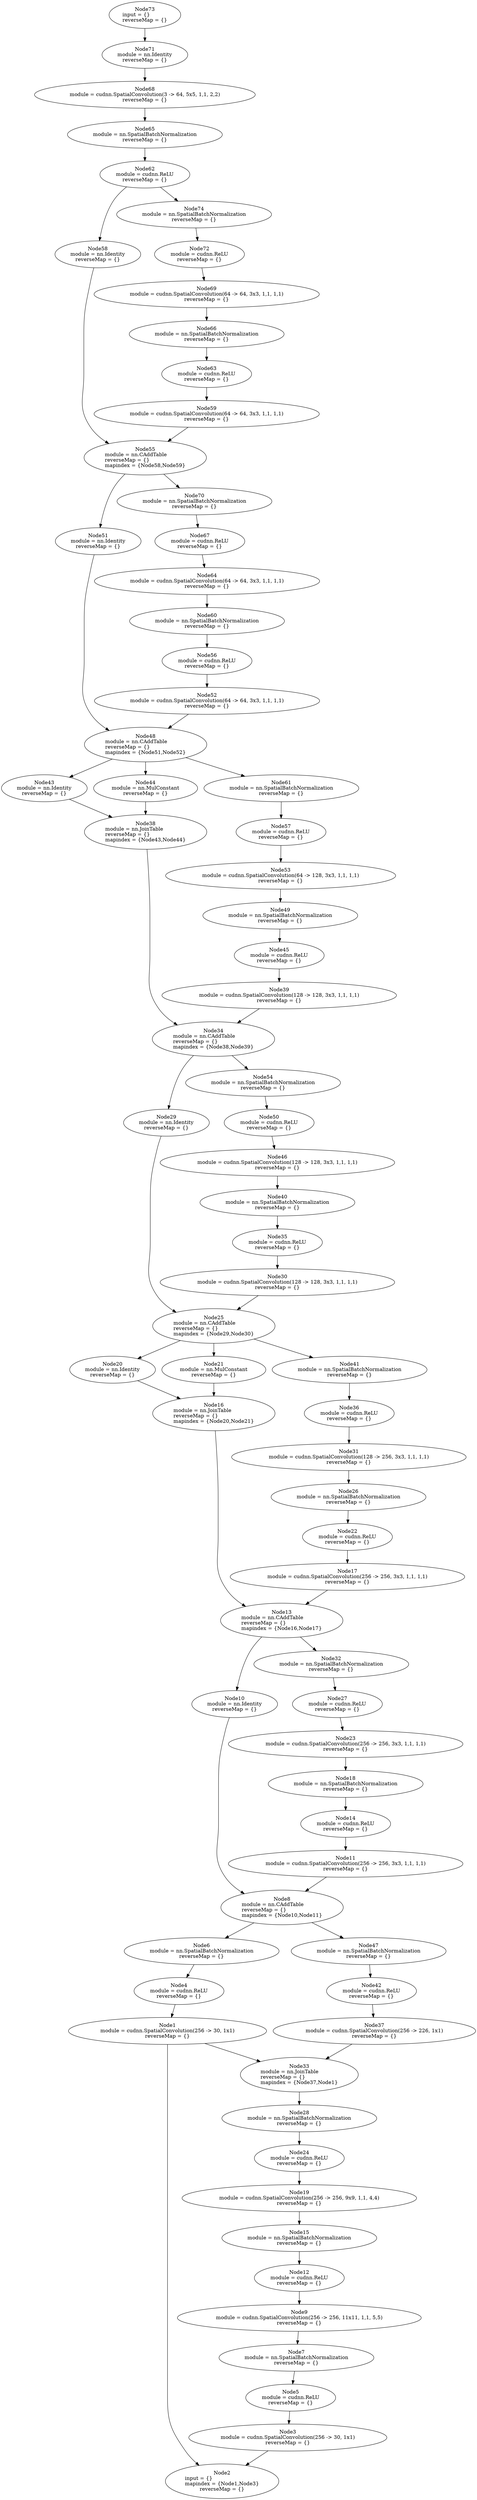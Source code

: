 digraph G {
	graph [bb="0,0,1125,6996"];
	node [label="\N",
		shape=oval
	];
	n1	 [height=1.041,
		label="Node1\nmodule = cudnn.SpatialConvolution(256 -> 30, 1x1)\lreverseMap = {}",
		pos="448,1310",
		tooltip="[./models/cpm.lua]:59_",
		width=6.0052];
	n2	 [height=1.3356,
		label="Node2\ninput = {}\lmapindex = {Node1,Node3}\lreverseMap = {}",
		pos="573,48",
		tooltip="[[C]]:-1_",
		width=3.4507];
	n1 -> n2	 [pos="e,510,89.684 448,1272.5 448,1225.1 448,1139.9 448,1067 448,1067 448,1067 448,281 448,213.85 439.51,190.2 473,132 480.57,118.85 491.06,\
106.87 502.43,96.371"];
	n33	 [height=1.3356,
		label="Node33\nmodule = nn.JoinTable\lreverseMap = {}\lmapindex = {Node37,Node1}",
		pos="742,1188",
		tooltip="[./models/cpm.lua]:62_",
		width=3.5652];
	n1 -> n33	 [pos="e,656.36,1224 530.68,1275.3 566.85,1260.5 609.48,1243.1 646.95,1227.8"];
	n3	 [height=1.041,
		label="Node3\nmodule = cudnn.SpatialConvolution(256 -> 30, 1x1)\lreverseMap = {}",
		pos="698,170",
		tooltip="[./models/cpm.lua]:97_",
		width=6.0052];
	n3 -> n2	 [pos="e,618.88,93.042 660.5,133 649.76,122.69 637.84,111.25 626.35,100.22"];
	n4	 [height=1.041,
		label="Node4\nmodule = cudnn.ReLU\lreverseMap = {}",
		pos="454,1422",
		tooltip="[./models/cpm.lua]:58_",
		width=2.8072];
	n4 -> n1	 [pos="e,450.01,1347.8 452,1384.4 451.54,1375.9 451.05,1366.8 450.56,1358"];
	n5	 [height=1.041,
		label="Node5\nmodule = cudnn.ReLU\lreverseMap = {}",
		pos="710,282",
		tooltip="[./models/cpm.lua]:96_",
		width=2.8072];
	n5 -> n3	 [pos="e,702.02,207.84 706,244.37 705.08,235.93 704.09,226.83 703.13,218.01"];
	n6	 [height=1.041,
		label="Node6\nmodule = nn.SpatialBatchNormalization\lreverseMap = {}",
		pos="479,1534",
		tooltip="[./models/cpm.lua]:57_",
		width=4.6805];
	n6 -> n4	 [pos="e,462.29,1459.5 470.68,1496.4 468.71,1487.7 466.6,1478.4 464.55,1469.4"];
	n7	 [height=1.041,
		label="Node7\nmodule = nn.SpatialBatchNormalization\lreverseMap = {}",
		pos="735,394",
		tooltip="[./models/cpm.lua]:95_",
		width=4.6805];
	n7 -> n5	 [pos="e,718.29,319.47 726.68,356.37 724.71,347.74 722.6,338.43 720.55,329.44"];
	n8	 [height=1.3356,
		label="Node8\nmodule = nn.CAddTable\lreverseMap = {}\lmapindex = {Node10,Node11}",
		pos="657,1656",
		tooltip="[./models/cpm.lua]:45_",
		width=3.7034];
	n8 -> n6	 [pos="e,530.61,1569.8 595.24,1613.4 577.12,1601.2 557.33,1587.8 539.3,1575.7"];
	n47	 [height=1.041,
		label="Node47\nmodule = nn.SpatialBatchNormalization\lreverseMap = {}",
		pos="885,1534",
		tooltip="[./models/cpm.lua]:52_",
		width=4.6805];
	n8 -> n47	 [pos="e,820.72,1568.8 731.34,1615.9 757.15,1602.3 786.05,1587.1 811.77,1573.5"];
	n9	 [height=1.041,
		label="Node9\nmodule = cudnn.SpatialConvolution(256 -> 256, 11x11, 1,1, 5,5)\lreverseMap = {}",
		pos="742,506",
		tooltip="[./models/cpm.lua]:94_",
		width=7.3732];
	n9 -> n7	 [pos="e,737.34,431.84 739.67,468.37 739.13,459.93 738.55,450.83 737.99,442.01"];
	n10	 [height=1.041,
		label="Node10\nmodule = nn.Identity\lreverseMap = {}",
		pos="533,2226",
		tooltip="[./models/cpm.lua]:42_",
		width=2.6117];
	n10 -> n8	 [pos="e,578.81,1695.2 528.22,2188.5 522.89,2144.6 515,2068.5 515,2003 515,2003 515,2003 515,1889 515,1822.2 498.99,1796.8 534,1740 543.2,\
1725.1 556.22,1712.2 570.37,1701.3"];
	n11	 [height=1.041,
		label="Node11\nmodule = cudnn.SpatialConvolution(256 -> 256, 3x3, 1,1, 1,1)\lreverseMap = {}",
		pos="799,1778",
		tooltip="[./models/cpm.lua]:39_",
		width=7.0968];
	n11 -> n8	 [pos="e,708.35,1700.4 756.4,1741 743.76,1730.3 729.69,1718.4 716.21,1707"];
	n12	 [height=1.041,
		label="Node12\nmodule = cudnn.ReLU\lreverseMap = {}",
		pos="742,618",
		tooltip="[./models/cpm.lua]:93_",
		width=2.8072];
	n12 -> n9	 [pos="e,742,543.84 742,580.37 742,571.93 742,562.83 742,554.01"];
	n13	 [height=1.3356,
		label="Node13\nmodule = nn.CAddTable\lreverseMap = {}\lmapindex = {Node16,Node17}",
		pos="635,2460",
		tooltip="[./models/cpm.lua]:45_",
		width=3.7034];
	n13 -> n10	 [pos="e,535.49,2263.6 589.95,2414.6 580.13,2402.8 570.69,2389.6 564,2376 548.27,2344 540.51,2304.3 536.69,2273.9"];
	n32	 [height=1.041,
		label="Node32\nmodule = nn.SpatialBatchNormalization\lreverseMap = {}",
		pos="742,2338",
		tooltip="[./models/cpm.lua]:34_",
		width=4.6805];
	n13 -> n32	 [pos="e,709.98,2374.9 675.15,2414 684.31,2403.7 694.04,2392.8 703.15,2382.6"];
	n14	 [height=1.041,
		label="Node14\nmodule = cudnn.ReLU\lreverseMap = {}",
		pos="799,1890",
		tooltip="[./models/cpm.lua]:38_",
		width=2.8072];
	n14 -> n11	 [pos="e,799,1815.8 799,1852.4 799,1843.9 799,1834.8 799,1826"];
	n15	 [height=1.041,
		label="Node15\nmodule = nn.SpatialBatchNormalization\lreverseMap = {}",
		pos="742,730",
		tooltip="[./models/cpm.lua]:92_",
		width=4.6805];
	n15 -> n12	 [pos="e,742,655.84 742,692.37 742,683.93 742,674.83 742,666.01"];
	n16	 [height=1.3356,
		label="Node16\nmodule = nn.JoinTable\lreverseMap = {}\lmapindex = {Node20,Node21}",
		pos="489,3040",
		tooltip="[./models/cpm.lua]:42_",
		width=3.7034];
	n16 -> n13	 [pos="e,556.81,2499.2 490.29,2991.9 491.46,2945 493,2871.1 493,2807 493,2807 493,2807 493,2693 493,2626.2 476.99,2600.8 512,2544 521.2,\
2529.1 534.22,2516.2 548.37,2505.3"];
	n17	 [height=1.041,
		label="Node17\nmodule = cudnn.SpatialConvolution(256 -> 256, 3x3, 1,1, 1,1)\lreverseMap = {}",
		pos="777,2582",
		tooltip="[./models/cpm.lua]:39_",
		width=7.0968];
	n17 -> n13	 [pos="e,686.35,2504.4 734.4,2545 721.76,2534.3 707.69,2522.4 694.21,2511"];
	n18	 [height=1.041,
		label="Node18\nmodule = nn.SpatialBatchNormalization\lreverseMap = {}",
		pos="799,2002",
		tooltip="[./models/cpm.lua]:37_",
		width=4.6805];
	n18 -> n14	 [pos="e,799,1927.8 799,1964.4 799,1955.9 799,1946.8 799,1938"];
	n19	 [height=1.041,
		label="Node19\nmodule = cudnn.SpatialConvolution(256 -> 256, 9x9, 1,1, 4,4)\lreverseMap = {}",
		pos="742,842",
		tooltip="[./models/cpm.lua]:91_",
		width=7.0968];
	n19 -> n15	 [pos="e,742,767.84 742,804.37 742,795.93 742,786.83 742,778.01"];
	n20	 [height=1.041,
		label="Node20\nmodule = nn.Identity\lreverseMap = {}",
		pos="262,3162",
		tooltip="[./models/cpm.lua]:23_",
		width=2.6117];
	n20 -> n16	 [pos="e,414.76,3080.2 317.53,3131.6 344.06,3117.6 376.36,3100.5 405.74,3085"];
	n21	 [height=1.041,
		label="Node21\nmodule = nn.MulConstant\lreverseMap = {}",
		pos="489,3162",
		tooltip="[./models/cpm.lua]:24_",
		width=3.1743];
	n21 -> n16	 [pos="e,489,3088.5 489,3124.3 489,3116.2 489,3107.4 489,3098.7"];
	n22	 [height=1.041,
		label="Node22\nmodule = cudnn.ReLU\lreverseMap = {}",
		pos="778,2694",
		tooltip="[./models/cpm.lua]:38_",
		width=2.8072];
	n22 -> n17	 [pos="e,777.33,2619.8 777.67,2656.4 777.59,2647.9 777.51,2638.8 777.43,2630"];
	n23	 [height=1.041,
		label="Node23\nmodule = cudnn.SpatialConvolution(256 -> 256, 3x3, 1,1, 1,1)\lreverseMap = {}",
		pos="799,2114",
		tooltip="[./models/cpm.lua]:36_",
		width=7.0968];
	n23 -> n18	 [pos="e,799,2039.8 799,2076.4 799,2067.9 799,2058.8 799,2050"];
	n24	 [height=1.041,
		label="Node24\nmodule = cudnn.ReLU\lreverseMap = {}",
		pos="742,954",
		tooltip="[./models/cpm.lua]:90_",
		width=2.8072];
	n24 -> n19	 [pos="e,742,879.84 742,916.37 742,907.93 742,898.83 742,890.01"];
	n25	 [height=1.3356,
		label="Node25\nmodule = nn.CAddTable\lreverseMap = {}\lmapindex = {Node29,Node30}",
		pos="489,3284",
		tooltip="[./models/cpm.lua]:45_",
		width=3.7034];
	n25 -> n20	 [pos="e,317.56,3192.4 414.99,3243.9 386.51,3228.8 354.24,3211.8 326.7,3197.2"];
	n25 -> n21	 [pos="e,489,3199.7 489,3235.6 489,3227.1 489,3218.3 489,3209.8"];
	n41	 [height=1.041,
		label="Node41\nmodule = nn.SpatialBatchNormalization\lreverseMap = {}",
		pos="791,3162",
		tooltip="[./models/cpm.lua]:34_",
		width=4.6805];
	n25 -> n41	 [pos="e,710.42,3195 577.57,3247.8 616.32,3232.4 661.72,3214.4 700.67,3198.9"];
	n26	 [height=1.041,
		label="Node26\nmodule = nn.SpatialBatchNormalization\lreverseMap = {}",
		pos="779,2806",
		tooltip="[./models/cpm.lua]:37_",
		width=4.6805];
	n26 -> n22	 [pos="e,778.33,2731.8 778.67,2768.4 778.59,2759.9 778.51,2750.8 778.43,2742"];
	n27	 [height=1.041,
		label="Node27\nmodule = cudnn.ReLU\lreverseMap = {}",
		pos="781,2226",
		tooltip="[./models/cpm.lua]:35_",
		width=2.8072];
	n27 -> n23	 [pos="e,793.03,2151.5 786.99,2188.4 788.41,2179.7 789.93,2170.4 791.4,2161.4"];
	n28	 [height=1.041,
		label="Node28\nmodule = nn.SpatialBatchNormalization\lreverseMap = {}",
		pos="742,1066",
		tooltip="[./models/cpm.lua]:89_",
		width=4.6805];
	n28 -> n24	 [pos="e,742,991.84 742,1028.4 742,1019.9 742,1010.8 742,1002"];
	n29	 [height=1.041,
		label="Node29\nmodule = nn.Identity\lreverseMap = {}",
		pos="365,3854",
		tooltip="[./models/cpm.lua]:42_",
		width=2.6117];
	n29 -> n25	 [pos="e,410.81,3323.2 360.22,3816.5 354.89,3772.6 347,3696.5 347,3631 347,3631 347,3631 347,3517 347,3450.2 330.99,3424.8 366,3368 375.2,\
3353.1 388.22,3340.2 402.37,3329.3"];
	n30	 [height=1.041,
		label="Node30\nmodule = cudnn.SpatialConvolution(128 -> 128, 3x3, 1,1, 1,1)\lreverseMap = {}",
		pos="631,3406",
		tooltip="[./models/cpm.lua]:39_",
		width=7.0968];
	n30 -> n25	 [pos="e,540.35,3328.4 588.4,3369 575.76,3358.3 561.69,3346.4 548.21,3335"];
	n31	 [height=1.041,
		label="Node31\nmodule = cudnn.SpatialConvolution(128 -> 256, 3x3, 1,1, 1,1)\lreverseMap = {}",
		pos="781,2918",
		tooltip="[./models/cpm.lua]:36_",
		width=7.0968];
	n31 -> n26	 [pos="e,779.67,2843.8 780.33,2880.4 780.18,2871.9 780.02,2862.8 779.85,2854"];
	n32 -> n27	 [pos="e,768.07,2263.5 754.99,2300.4 758.08,2291.7 761.42,2282.2 764.64,2273.1"];
	n33 -> n28	 [pos="e,742,1103.7 742,1139.6 742,1131.1 742,1122.3 742,1113.8"];
	n34	 [height=1.3356,
		label="Node34\nmodule = nn.CAddTable\lreverseMap = {}\lmapindex = {Node38,Node39}",
		pos="467,4088",
		tooltip="[./models/cpm.lua]:45_",
		width=3.7034];
	n34 -> n29	 [pos="e,367.49,3891.6 421.95,4042.6 412.13,4030.8 402.69,4017.6 396,4004 380.27,3972 372.51,3932.3 368.69,3901.9"];
	n54	 [height=1.041,
		label="Node54\nmodule = nn.SpatialBatchNormalization\lreverseMap = {}",
		pos="574,3966",
		tooltip="[./models/cpm.lua]:34_",
		width=4.6805];
	n34 -> n54	 [pos="e,541.98,4002.9 507.15,4042 516.31,4031.7 526.04,4020.8 535.15,4010.6"];
	n35	 [height=1.041,
		label="Node35\nmodule = cudnn.ReLU\lreverseMap = {}",
		pos="631,3518",
		tooltip="[./models/cpm.lua]:38_",
		width=2.8072];
	n35 -> n30	 [pos="e,631,3443.8 631,3480.4 631,3471.9 631,3462.8 631,3454"];
	n36	 [height=1.041,
		label="Node36\nmodule = cudnn.ReLU\lreverseMap = {}",
		pos="790,3040",
		tooltip="[./models/cpm.lua]:35_",
		width=2.8072];
	n36 -> n31	 [pos="e,783.76,2955.8 787.25,3002.3 786.4,2990.9 785.44,2978.2 784.54,2966.2"];
	n37	 [height=1.041,
		label="Node37\nmodule = cudnn.SpatialConvolution(256 -> 226, 1x1)\lreverseMap = {}",
		pos="904,1310",
		tooltip="[./models/cpm.lua]:54_",
		width=6.1434];
	n37 -> n33	 [pos="e,799.12,1231.3 855.83,1273.3 840.66,1262.1 823.64,1249.5 807.48,1237.5"];
	n38	 [height=1.3356,
		label="Node38\nmodule = nn.JoinTable\lreverseMap = {}\lmapindex = {Node43,Node44}",
		pos="321,4668",
		tooltip="[./models/cpm.lua]:42_",
		width=3.7034];
	n38 -> n34	 [pos="e,388.81,4127.2 322.29,4619.9 323.46,4573 325,4499.1 325,4435 325,4435 325,4435 325,4321 325,4254.2 308.99,4228.8 344,4172 353.2,\
4157.1 366.22,4144.2 380.37,4133.3"];
	n39	 [height=1.041,
		label="Node39\nmodule = cudnn.SpatialConvolution(128 -> 128, 3x3, 1,1, 1,1)\lreverseMap = {}",
		pos="609,4210",
		tooltip="[./models/cpm.lua]:39_",
		width=7.0968];
	n39 -> n34	 [pos="e,518.35,4132.4 566.4,4173 553.76,4162.3 539.69,4150.4 526.21,4139"];
	n40	 [height=1.041,
		label="Node40\nmodule = nn.SpatialBatchNormalization\lreverseMap = {}",
		pos="631,3630",
		tooltip="[./models/cpm.lua]:37_",
		width=4.6805];
	n40 -> n35	 [pos="e,631,3555.8 631,3592.4 631,3583.9 631,3574.8 631,3566"];
	n41 -> n36	 [pos="e,790.31,3077.8 790.69,3124.3 790.6,3112.9 790.49,3100.2 790.39,3088.2"];
	n42	 [height=1.041,
		label="Node42\nmodule = cudnn.ReLU\lreverseMap = {}",
		pos="897,1422",
		tooltip="[./models/cpm.lua]:53_",
		width=2.8072];
	n42 -> n37	 [pos="e,901.66,1347.8 899.33,1384.4 899.87,1375.9 900.45,1366.8 901.01,1358"];
	n43	 [height=1.041,
		label="Node43\nmodule = nn.Identity\lreverseMap = {}",
		pos="94,4790",
		tooltip="[./models/cpm.lua]:23_",
		width=2.6117];
	n43 -> n38	 [pos="e,246.76,4708.2 149.53,4759.6 176.06,4745.6 208.36,4728.5 237.74,4713"];
	n44	 [height=1.041,
		label="Node44\nmodule = nn.MulConstant\lreverseMap = {}",
		pos="321,4790",
		tooltip="[./models/cpm.lua]:24_",
		width=3.1743];
	n44 -> n38	 [pos="e,321,4716.5 321,4752.3 321,4744.2 321,4735.4 321,4726.7"];
	n45	 [height=1.041,
		label="Node45\nmodule = cudnn.ReLU\lreverseMap = {}",
		pos="610,4322",
		tooltip="[./models/cpm.lua]:38_",
		width=2.8072];
	n45 -> n39	 [pos="e,609.33,4247.8 609.67,4284.4 609.59,4275.9 609.51,4266.8 609.43,4258"];
	n46	 [height=1.041,
		label="Node46\nmodule = cudnn.SpatialConvolution(128 -> 128, 3x3, 1,1, 1,1)\lreverseMap = {}",
		pos="631,3742",
		tooltip="[./models/cpm.lua]:36_",
		width=7.0968];
	n46 -> n40	 [pos="e,631,3667.8 631,3704.4 631,3695.9 631,3686.8 631,3678"];
	n47 -> n42	 [pos="e,893.02,1459.5 889,1496.4 889.94,1487.7 890.95,1478.4 891.93,1469.4"];
	n48	 [height=1.3356,
		label="Node48\nmodule = nn.CAddTable\lreverseMap = {}\lmapindex = {Node51,Node52}",
		pos="321,4912",
		tooltip="[./models/cpm.lua]:45_",
		width=3.7034];
	n48 -> n43	 [pos="e,149.56,4820.4 246.99,4871.9 218.51,4856.8 186.24,4839.8 158.7,4825.2"];
	n48 -> n44	 [pos="e,321,4827.7 321,4863.6 321,4855.1 321,4846.3 321,4837.8"];
	n61	 [height=1.041,
		label="Node61\nmodule = nn.SpatialBatchNormalization\lreverseMap = {}",
		pos="623,4790",
		tooltip="[./models/cpm.lua]:34_",
		width=4.6805];
	n48 -> n61	 [pos="e,542.42,4823 409.57,4875.8 448.32,4860.4 493.72,4842.4 532.67,4826.9"];
	n49	 [height=1.041,
		label="Node49\nmodule = nn.SpatialBatchNormalization\lreverseMap = {}",
		pos="611,4434",
		tooltip="[./models/cpm.lua]:37_",
		width=4.6805];
	n49 -> n45	 [pos="e,610.33,4359.8 610.67,4396.4 610.59,4387.9 610.51,4378.8 610.43,4370"];
	n50	 [height=1.041,
		label="Node50\nmodule = cudnn.ReLU\lreverseMap = {}",
		pos="613,3854",
		tooltip="[./models/cpm.lua]:35_",
		width=2.8072];
	n50 -> n46	 [pos="e,625.03,3779.5 618.99,3816.4 620.41,3807.7 621.93,3798.4 623.4,3789.4"];
	n51	 [height=1.041,
		label="Node51\nmodule = nn.Identity\lreverseMap = {}",
		pos="199,5482",
		tooltip="[./models/cpm.lua]:42_",
		width=2.6117];
	n51 -> n48	 [pos="e,245.95,4951.7 195.02,5444.5 190.58,5400.6 184,5324.5 184,5259 184,5259 184,5259 184,5145 184,5078.2 168.54,5053.2 203,4996 211.81,\
4981.4 224.28,4968.7 237.85,4957.9"];
	n52	 [height=1.041,
		label="Node52\nmodule = cudnn.SpatialConvolution(64 -> 64, 3x3, 1,1, 1,1)\lreverseMap = {}",
		pos="459,5034",
		tooltip="[./models/cpm.lua]:39_",
		width=6.8442];
	n52 -> n48	 [pos="e,371.15,4956.6 417.6,4997 405.38,4986.4 391.79,4974.6 378.75,4963.2"];
	n53	 [height=1.041,
		label="Node53\nmodule = cudnn.SpatialConvolution(64 -> 128, 3x3, 1,1, 1,1)\lreverseMap = {}",
		pos="613,4546",
		tooltip="[./models/cpm.lua]:36_",
		width=6.9824];
	n53 -> n49	 [pos="e,611.67,4471.8 612.33,4508.4 612.18,4499.9 612.02,4490.8 611.85,4482"];
	n54 -> n50	 [pos="e,600.07,3891.5 586.99,3928.4 590.08,3919.7 593.42,3910.2 596.64,3901.1"];
	n55	 [height=1.3356,
		label="Node55\nmodule = nn.CAddTable\lreverseMap = {}\lmapindex = {Node58,Node59}",
		pos="301,5716",
		tooltip="[./models/cpm.lua]:45_",
		width=3.7034];
	n55 -> n51	 [pos="e,201.49,5519.6 255.95,5670.6 246.13,5658.8 236.69,5645.6 230,5632 214.27,5600 206.51,5560.3 202.69,5529.9"];
	n70	 [height=1.041,
		label="Node70\nmodule = nn.SpatialBatchNormalization\lreverseMap = {}",
		pos="408,5594",
		tooltip="[./models/cpm.lua]:34_",
		width=4.6805];
	n55 -> n70	 [pos="e,375.98,5630.9 341.15,5670 350.31,5659.7 360.04,5648.8 369.15,5638.6"];
	n56	 [height=1.041,
		label="Node56\nmodule = cudnn.ReLU\lreverseMap = {}",
		pos="459,5146",
		tooltip="[./models/cpm.lua]:38_",
		width=2.8072];
	n56 -> n52	 [pos="e,459,5071.8 459,5108.4 459,5099.9 459,5090.8 459,5082"];
	n57	 [height=1.041,
		label="Node57\nmodule = cudnn.ReLU\lreverseMap = {}",
		pos="622,4668",
		tooltip="[./models/cpm.lua]:35_",
		width=2.8072];
	n57 -> n53	 [pos="e,615.76,4583.8 619.25,4630.3 618.4,4618.9 617.44,4606.2 616.54,4594.2"];
	n58	 [height=1.041,
		label="Node58\nmodule = nn.Identity\lreverseMap = {}",
		pos="179,6286",
		tooltip="[./models/cpm.lua]:42_",
		width=2.6117];
	n58 -> n55	 [pos="e,225.95,5755.7 175.02,6248.5 170.58,6204.6 164,6128.5 164,6063 164,6063 164,6063 164,5949 164,5882.2 148.54,5857.2 183,5800 191.81,\
5785.4 204.28,5772.7 217.85,5761.9"];
	n59	 [height=1.041,
		label="Node59\nmodule = cudnn.SpatialConvolution(64 -> 64, 3x3, 1,1, 1,1)\lreverseMap = {}",
		pos="439,5838",
		tooltip="[./models/cpm.lua]:39_",
		width=6.8442];
	n59 -> n55	 [pos="e,351.15,5760.6 397.6,5801 385.38,5790.4 371.79,5778.6 358.75,5767.2"];
	n60	 [height=1.041,
		label="Node60\nmodule = nn.SpatialBatchNormalization\lreverseMap = {}",
		pos="459,5258",
		tooltip="[./models/cpm.lua]:37_",
		width=4.6805];
	n60 -> n56	 [pos="e,459,5183.8 459,5220.4 459,5211.9 459,5202.8 459,5194"];
	n61 -> n57	 [pos="e,622.31,4705.8 622.69,4752.3 622.6,4740.9 622.49,4728.2 622.39,4716.2"];
	n62	 [height=1.041,
		label="Node62\nmodule = cudnn.ReLU\lreverseMap = {}",
		pos="281,6510",
		tooltip="[./models/cpm.lua]:77_",
		width=2.8072];
	n62 -> n58	 [pos="e,180.89,6323.5 240.68,6475.6 229.19,6464.1 217.71,6450.5 210,6436 193.13,6404.2 185.43,6364.1 181.93,6333.5"];
	n74	 [height=1.041,
		label="Node74\nmodule = nn.SpatialBatchNormalization\lreverseMap = {}",
		pos="388,6398",
		tooltip="[./models/cpm.lua]:34_",
		width=4.6805];
	n62 -> n74	 [pos="e,353.08,6434.9 314.56,6474.5 324.52,6464.3 335.56,6452.9 345.98,6442.2"];
	n63	 [height=1.041,
		label="Node63\nmodule = cudnn.ReLU\lreverseMap = {}",
		pos="439,5950",
		tooltip="[./models/cpm.lua]:38_",
		width=2.8072];
	n63 -> n59	 [pos="e,439,5875.8 439,5912.4 439,5903.9 439,5894.8 439,5886"];
	n64	 [height=1.041,
		label="Node64\nmodule = cudnn.SpatialConvolution(64 -> 64, 3x3, 1,1, 1,1)\lreverseMap = {}",
		pos="459,5370",
		tooltip="[./models/cpm.lua]:36_",
		width=6.8442];
	n64 -> n60	 [pos="e,459,5295.8 459,5332.4 459,5323.9 459,5314.8 459,5306"];
	n65	 [height=1.041,
		label="Node65\nmodule = nn.SpatialBatchNormalization\lreverseMap = {}",
		pos="281,6622",
		tooltip="[./models/cpm.lua]:76_",
		width=4.6805];
	n65 -> n62	 [pos="e,281,6547.8 281,6584.4 281,6575.9 281,6566.8 281,6558"];
	n66	 [height=1.041,
		label="Node66\nmodule = nn.SpatialBatchNormalization\lreverseMap = {}",
		pos="439,6062",
		tooltip="[./models/cpm.lua]:37_",
		width=4.6805];
	n66 -> n63	 [pos="e,439,5987.8 439,6024.4 439,6015.9 439,6006.8 439,5998"];
	n67	 [height=1.041,
		label="Node67\nmodule = cudnn.ReLU\lreverseMap = {}",
		pos="443,5482",
		tooltip="[./models/cpm.lua]:35_",
		width=2.8072];
	n67 -> n64	 [pos="e,453.7,5407.5 448.33,5444.4 449.58,5435.7 450.94,5426.4 452.25,5417.4"];
	n68	 [height=1.041,
		label="Node68\nmodule = cudnn.SpatialConvolution(3 -> 64, 5x5, 1,1, 2,2)\lreverseMap = {}",
		pos="281,6734",
		tooltip="[./models/cpm.lua]:75_",
		width=6.706];
	n68 -> n65	 [pos="e,281,6659.8 281,6696.4 281,6687.9 281,6678.8 281,6670"];
	n69	 [height=1.041,
		label="Node69\nmodule = cudnn.SpatialConvolution(64 -> 64, 3x3, 1,1, 1,1)\lreverseMap = {}",
		pos="439,6174",
		tooltip="[./models/cpm.lua]:36_",
		width=6.8442];
	n69 -> n66	 [pos="e,439,6099.8 439,6136.4 439,6127.9 439,6118.8 439,6110"];
	n70 -> n67	 [pos="e,431.4,5519.5 419.65,5556.4 422.43,5547.7 425.43,5538.2 428.32,5529.1"];
	n71	 [height=1.041,
		label="Node71\nmodule = nn.Identity\lreverseMap = {}",
		pos="281,6846",
		tooltip="[./models/cpm.lua]:74_",
		width=2.6117];
	n71 -> n68	 [pos="e,281,6771.8 281,6808.4 281,6799.9 281,6790.8 281,6782"];
	n72	 [height=1.041,
		label="Node72\nmodule = cudnn.ReLU\lreverseMap = {}",
		pos="423,6286",
		tooltip="[./models/cpm.lua]:35_",
		width=2.8072];
	n72 -> n69	 [pos="e,433.7,6211.5 428.33,6248.4 429.58,6239.7 430.94,6230.4 432.25,6221.4"];
	n73	 [height=1.041,
		label="Node73\ninput = {}\lreverseMap = {}",
		pos="281,6958",
		tooltip="[[C]]:-1_",
		width=2.1497];
	n73 -> n71	 [pos="e,281,6883.8 281,6920.4 281,6911.9 281,6902.8 281,6894"];
	n74 -> n72	 [pos="e,411.4,6323.5 399.65,6360.4 402.43,6351.7 405.43,6342.2 408.32,6333.1"];
}
